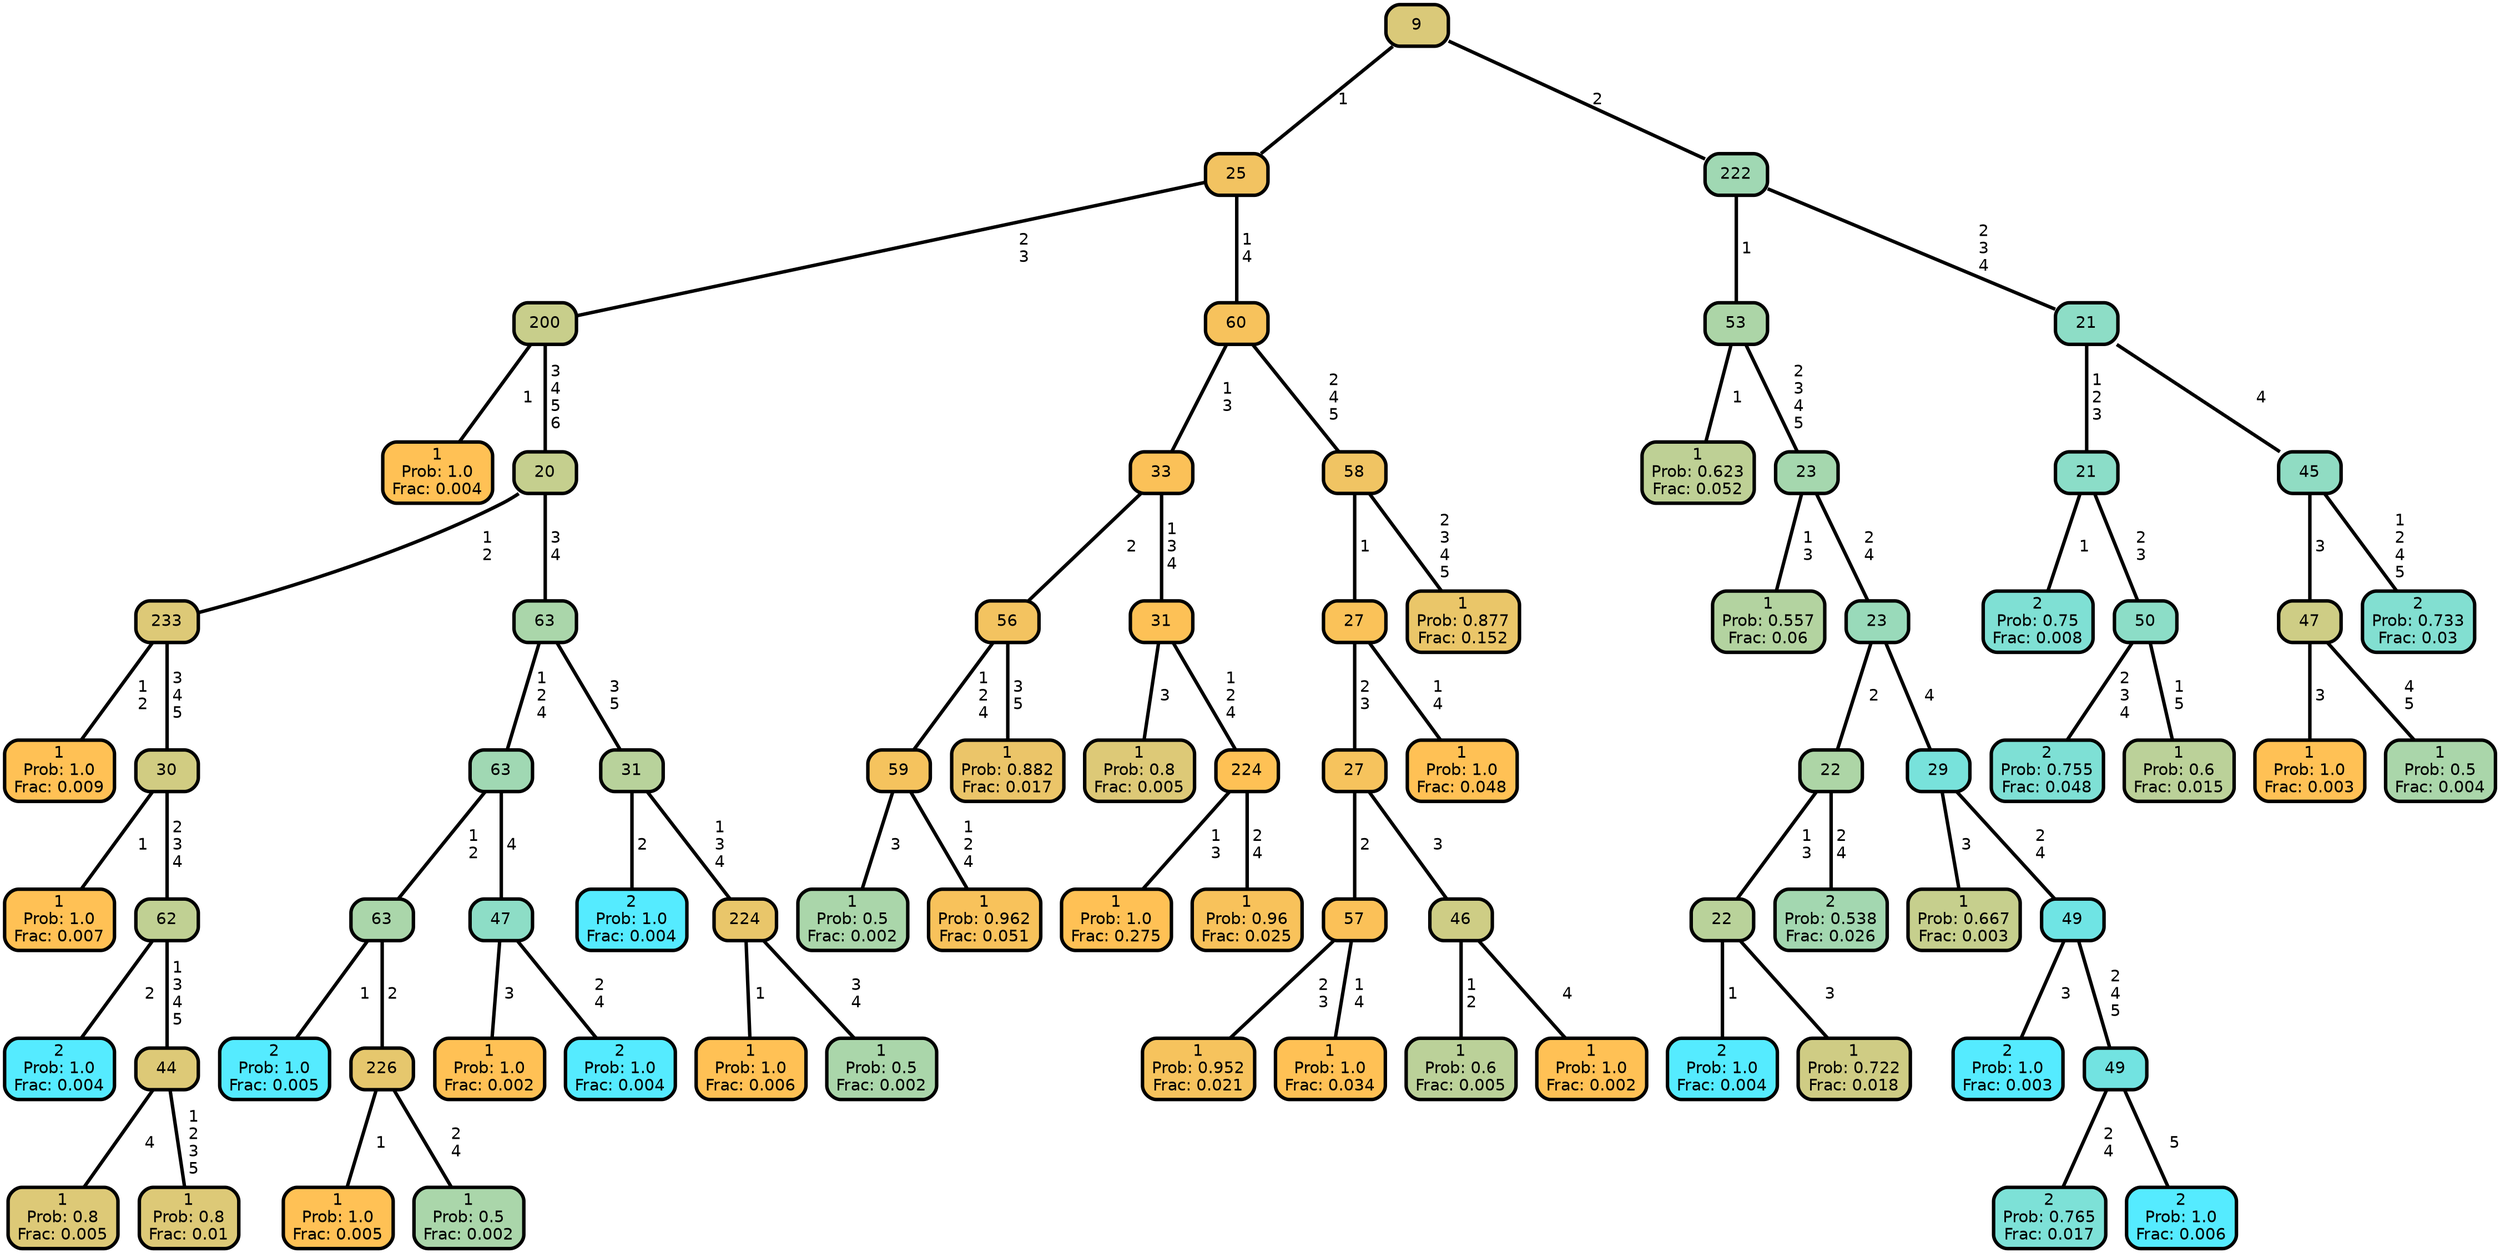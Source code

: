 graph Tree {
node [shape=box, style="filled, rounded",color="black",penwidth="3",fontcolor="black",                 fontname=helvetica] ;
graph [ranksep="0 equally", splines=straight,                 bgcolor=transparent, dpi=200] ;
edge [fontname=helvetica, color=black] ;
0 [label="1
Prob: 1.0
Frac: 0.004", fillcolor="#ffc155"] ;
1 [label="200", fillcolor="#c8ce8b"] ;
2 [label="1
Prob: 1.0
Frac: 0.009", fillcolor="#ffc155"] ;
3 [label="233", fillcolor="#ddc977"] ;
4 [label="1
Prob: 1.0
Frac: 0.007", fillcolor="#ffc155"] ;
5 [label="30", fillcolor="#d1cc82"] ;
6 [label="2
Prob: 1.0
Frac: 0.004", fillcolor="#55ebff"] ;
7 [label="62", fillcolor="#c0d093"] ;
8 [label="1
Prob: 0.8
Frac: 0.005", fillcolor="#ddc977"] ;
9 [label="44", fillcolor="#ddc977"] ;
10 [label="1
Prob: 0.8
Frac: 0.01", fillcolor="#ddc977"] ;
11 [label="20", fillcolor="#c5cf8e"] ;
12 [label="2
Prob: 1.0
Frac: 0.005", fillcolor="#55ebff"] ;
13 [label="63", fillcolor="#aad6aa"] ;
14 [label="1
Prob: 1.0
Frac: 0.005", fillcolor="#ffc155"] ;
15 [label="226", fillcolor="#e6c76d"] ;
16 [label="1
Prob: 0.5
Frac: 0.002", fillcolor="#aad6aa"] ;
17 [label="63", fillcolor="#a0d8b3"] ;
18 [label="1
Prob: 1.0
Frac: 0.002", fillcolor="#ffc155"] ;
19 [label="47", fillcolor="#8dddc6"] ;
20 [label="2
Prob: 1.0
Frac: 0.004", fillcolor="#55ebff"] ;
21 [label="63", fillcolor="#aad6aa"] ;
22 [label="2
Prob: 1.0
Frac: 0.004", fillcolor="#55ebff"] ;
23 [label="31", fillcolor="#b8d29b"] ;
24 [label="1
Prob: 1.0
Frac: 0.006", fillcolor="#ffc155"] ;
25 [label="224", fillcolor="#e9c66a"] ;
26 [label="1
Prob: 0.5
Frac: 0.002", fillcolor="#aad6aa"] ;
27 [label="25", fillcolor="#f2c361"] ;
28 [label="1
Prob: 0.5
Frac: 0.002", fillcolor="#aad6aa"] ;
29 [label="59", fillcolor="#f5c35e"] ;
30 [label="1
Prob: 0.962
Frac: 0.051", fillcolor="#f8c25b"] ;
31 [label="56", fillcolor="#f3c360"] ;
32 [label="1
Prob: 0.882
Frac: 0.017", fillcolor="#ebc569"] ;
33 [label="33", fillcolor="#fbc158"] ;
34 [label="1
Prob: 0.8
Frac: 0.005", fillcolor="#ddc977"] ;
35 [label="31", fillcolor="#fdc156"] ;
36 [label="1
Prob: 1.0
Frac: 0.275", fillcolor="#ffc155"] ;
37 [label="224", fillcolor="#fec155"] ;
38 [label="1
Prob: 0.96
Frac: 0.025", fillcolor="#f8c25b"] ;
39 [label="60", fillcolor="#f7c25c"] ;
40 [label="1
Prob: 0.952
Frac: 0.021", fillcolor="#f6c35d"] ;
41 [label="57", fillcolor="#fbc158"] ;
42 [label="1
Prob: 1.0
Frac: 0.034", fillcolor="#ffc155"] ;
43 [label="27", fillcolor="#f6c35d"] ;
44 [label="1
Prob: 0.6
Frac: 0.005", fillcolor="#bbd199"] ;
45 [label="46", fillcolor="#cecd85"] ;
46 [label="1
Prob: 1.0
Frac: 0.002", fillcolor="#ffc155"] ;
47 [label="27", fillcolor="#fac259"] ;
48 [label="1
Prob: 1.0
Frac: 0.048", fillcolor="#ffc155"] ;
49 [label="58", fillcolor="#f0c463"] ;
50 [label="1
Prob: 0.877
Frac: 0.152", fillcolor="#eac669"] ;
51 [label="9", fillcolor="#dac979"] ;
52 [label="1
Prob: 0.623
Frac: 0.052", fillcolor="#bed095"] ;
53 [label="53", fillcolor="#acd5a7"] ;
54 [label="1
Prob: 0.557
Frac: 0.06", fillcolor="#b3d3a0"] ;
55 [label="23", fillcolor="#a5d7ae"] ;
56 [label="2
Prob: 1.0
Frac: 0.004", fillcolor="#55ebff"] ;
57 [label="22", fillcolor="#b9d29a"] ;
58 [label="1
Prob: 0.722
Frac: 0.018", fillcolor="#cfcc84"] ;
59 [label="22", fillcolor="#add5a6"] ;
60 [label="2
Prob: 0.538
Frac: 0.026", fillcolor="#a3d7b0"] ;
61 [label="23", fillcolor="#99daba"] ;
62 [label="1
Prob: 0.667
Frac: 0.003", fillcolor="#c6cf8d"] ;
63 [label="29", fillcolor="#78e2db"] ;
64 [label="2
Prob: 1.0
Frac: 0.003", fillcolor="#55ebff"] ;
65 [label="49", fillcolor="#6fe4e4"] ;
66 [label="2
Prob: 0.765
Frac: 0.017", fillcolor="#7de1d7"] ;
67 [label="49", fillcolor="#72e3e1"] ;
68 [label="2
Prob: 1.0
Frac: 0.006", fillcolor="#55ebff"] ;
69 [label="222", fillcolor="#a0d8b3"] ;
70 [label="2
Prob: 0.75
Frac: 0.008", fillcolor="#7fe0d4"] ;
71 [label="21", fillcolor="#8bddc8"] ;
72 [label="2
Prob: 0.755
Frac: 0.048", fillcolor="#7ee0d5"] ;
73 [label="50", fillcolor="#8cddc7"] ;
74 [label="1
Prob: 0.6
Frac: 0.015", fillcolor="#bbd199"] ;
75 [label="21", fillcolor="#8dddc6"] ;
76 [label="1
Prob: 1.0
Frac: 0.003", fillcolor="#ffc155"] ;
77 [label="47", fillcolor="#cecd85"] ;
78 [label="1
Prob: 0.5
Frac: 0.004", fillcolor="#aad6aa"] ;
79 [label="45", fillcolor="#90dcc3"] ;
80 [label="2
Prob: 0.733
Frac: 0.03", fillcolor="#82dfd1"] ;
1 -- 0 [label=" 1",penwidth=3] ;
1 -- 11 [label=" 3\n 4\n 5\n 6",penwidth=3] ;
3 -- 2 [label=" 1\n 2",penwidth=3] ;
3 -- 5 [label=" 3\n 4\n 5",penwidth=3] ;
5 -- 4 [label=" 1",penwidth=3] ;
5 -- 7 [label=" 2\n 3\n 4",penwidth=3] ;
7 -- 6 [label=" 2",penwidth=3] ;
7 -- 9 [label=" 1\n 3\n 4\n 5",penwidth=3] ;
9 -- 8 [label=" 4",penwidth=3] ;
9 -- 10 [label=" 1\n 2\n 3\n 5",penwidth=3] ;
11 -- 3 [label=" 1\n 2",penwidth=3] ;
11 -- 21 [label=" 3\n 4",penwidth=3] ;
13 -- 12 [label=" 1",penwidth=3] ;
13 -- 15 [label=" 2",penwidth=3] ;
15 -- 14 [label=" 1",penwidth=3] ;
15 -- 16 [label=" 2\n 4",penwidth=3] ;
17 -- 13 [label=" 1\n 2",penwidth=3] ;
17 -- 19 [label=" 4",penwidth=3] ;
19 -- 18 [label=" 3",penwidth=3] ;
19 -- 20 [label=" 2\n 4",penwidth=3] ;
21 -- 17 [label=" 1\n 2\n 4",penwidth=3] ;
21 -- 23 [label=" 3\n 5",penwidth=3] ;
23 -- 22 [label=" 2",penwidth=3] ;
23 -- 25 [label=" 1\n 3\n 4",penwidth=3] ;
25 -- 24 [label=" 1",penwidth=3] ;
25 -- 26 [label=" 3\n 4",penwidth=3] ;
27 -- 1 [label=" 2\n 3",penwidth=3] ;
27 -- 39 [label=" 1\n 4",penwidth=3] ;
29 -- 28 [label=" 3",penwidth=3] ;
29 -- 30 [label=" 1\n 2\n 4",penwidth=3] ;
31 -- 29 [label=" 1\n 2\n 4",penwidth=3] ;
31 -- 32 [label=" 3\n 5",penwidth=3] ;
33 -- 31 [label=" 2",penwidth=3] ;
33 -- 35 [label=" 1\n 3\n 4",penwidth=3] ;
35 -- 34 [label=" 3",penwidth=3] ;
35 -- 37 [label=" 1\n 2\n 4",penwidth=3] ;
37 -- 36 [label=" 1\n 3",penwidth=3] ;
37 -- 38 [label=" 2\n 4",penwidth=3] ;
39 -- 33 [label=" 1\n 3",penwidth=3] ;
39 -- 49 [label=" 2\n 4\n 5",penwidth=3] ;
41 -- 40 [label=" 2\n 3",penwidth=3] ;
41 -- 42 [label=" 1\n 4",penwidth=3] ;
43 -- 41 [label=" 2",penwidth=3] ;
43 -- 45 [label=" 3",penwidth=3] ;
45 -- 44 [label=" 1\n 2",penwidth=3] ;
45 -- 46 [label=" 4",penwidth=3] ;
47 -- 43 [label=" 2\n 3",penwidth=3] ;
47 -- 48 [label=" 1\n 4",penwidth=3] ;
49 -- 47 [label=" 1",penwidth=3] ;
49 -- 50 [label=" 2\n 3\n 4\n 5",penwidth=3] ;
51 -- 27 [label=" 1",penwidth=3] ;
51 -- 69 [label=" 2",penwidth=3] ;
53 -- 52 [label=" 1",penwidth=3] ;
53 -- 55 [label=" 2\n 3\n 4\n 5",penwidth=3] ;
55 -- 54 [label=" 1\n 3",penwidth=3] ;
55 -- 61 [label=" 2\n 4",penwidth=3] ;
57 -- 56 [label=" 1",penwidth=3] ;
57 -- 58 [label=" 3",penwidth=3] ;
59 -- 57 [label=" 1\n 3",penwidth=3] ;
59 -- 60 [label=" 2\n 4",penwidth=3] ;
61 -- 59 [label=" 2",penwidth=3] ;
61 -- 63 [label=" 4",penwidth=3] ;
63 -- 62 [label=" 3",penwidth=3] ;
63 -- 65 [label=" 2\n 4",penwidth=3] ;
65 -- 64 [label=" 3",penwidth=3] ;
65 -- 67 [label=" 2\n 4\n 5",penwidth=3] ;
67 -- 66 [label=" 2\n 4",penwidth=3] ;
67 -- 68 [label=" 5",penwidth=3] ;
69 -- 53 [label=" 1",penwidth=3] ;
69 -- 75 [label=" 2\n 3\n 4",penwidth=3] ;
71 -- 70 [label=" 1",penwidth=3] ;
71 -- 73 [label=" 2\n 3",penwidth=3] ;
73 -- 72 [label=" 2\n 3\n 4",penwidth=3] ;
73 -- 74 [label=" 1\n 5",penwidth=3] ;
75 -- 71 [label=" 1\n 2\n 3",penwidth=3] ;
75 -- 79 [label=" 4",penwidth=3] ;
77 -- 76 [label=" 3",penwidth=3] ;
77 -- 78 [label=" 4\n 5",penwidth=3] ;
79 -- 77 [label=" 3",penwidth=3] ;
79 -- 80 [label=" 1\n 2\n 4\n 5",penwidth=3] ;
{rank = same;}}